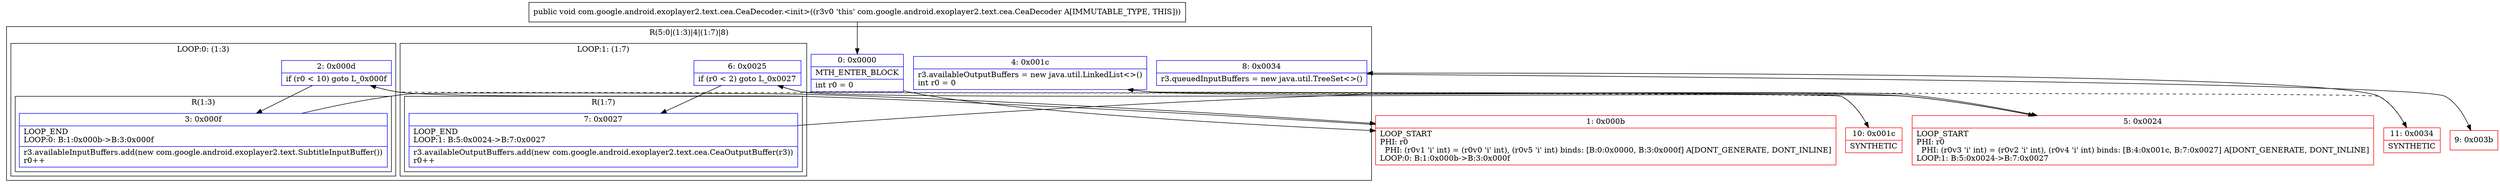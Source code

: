 digraph "CFG forcom.google.android.exoplayer2.text.cea.CeaDecoder.\<init\>()V" {
subgraph cluster_Region_4937351 {
label = "R(5:0|(1:3)|4|(1:7)|8)";
node [shape=record,color=blue];
Node_0 [shape=record,label="{0\:\ 0x0000|MTH_ENTER_BLOCK\l|int r0 = 0\l}"];
subgraph cluster_LoopRegion_438430119 {
label = "LOOP:0: (1:3)";
node [shape=record,color=blue];
Node_2 [shape=record,label="{2\:\ 0x000d|if (r0 \< 10) goto L_0x000f\l}"];
subgraph cluster_Region_1189475930 {
label = "R(1:3)";
node [shape=record,color=blue];
Node_3 [shape=record,label="{3\:\ 0x000f|LOOP_END\lLOOP:0: B:1:0x000b\-\>B:3:0x000f\l|r3.availableInputBuffers.add(new com.google.android.exoplayer2.text.SubtitleInputBuffer())\lr0++\l}"];
}
}
Node_4 [shape=record,label="{4\:\ 0x001c|r3.availableOutputBuffers = new java.util.LinkedList\<\>()\lint r0 = 0\l}"];
subgraph cluster_LoopRegion_926513464 {
label = "LOOP:1: (1:7)";
node [shape=record,color=blue];
Node_6 [shape=record,label="{6\:\ 0x0025|if (r0 \< 2) goto L_0x0027\l}"];
subgraph cluster_Region_1830616630 {
label = "R(1:7)";
node [shape=record,color=blue];
Node_7 [shape=record,label="{7\:\ 0x0027|LOOP_END\lLOOP:1: B:5:0x0024\-\>B:7:0x0027\l|r3.availableOutputBuffers.add(new com.google.android.exoplayer2.text.cea.CeaOutputBuffer(r3))\lr0++\l}"];
}
}
Node_8 [shape=record,label="{8\:\ 0x0034|r3.queuedInputBuffers = new java.util.TreeSet\<\>()\l}"];
}
Node_1 [shape=record,color=red,label="{1\:\ 0x000b|LOOP_START\lPHI: r0 \l  PHI: (r0v1 'i' int) = (r0v0 'i' int), (r0v5 'i' int) binds: [B:0:0x0000, B:3:0x000f] A[DONT_GENERATE, DONT_INLINE]\lLOOP:0: B:1:0x000b\-\>B:3:0x000f\l}"];
Node_5 [shape=record,color=red,label="{5\:\ 0x0024|LOOP_START\lPHI: r0 \l  PHI: (r0v3 'i' int) = (r0v2 'i' int), (r0v4 'i' int) binds: [B:4:0x001c, B:7:0x0027] A[DONT_GENERATE, DONT_INLINE]\lLOOP:1: B:5:0x0024\-\>B:7:0x0027\l}"];
Node_9 [shape=record,color=red,label="{9\:\ 0x003b}"];
Node_10 [shape=record,color=red,label="{10\:\ 0x001c|SYNTHETIC\l}"];
Node_11 [shape=record,color=red,label="{11\:\ 0x0034|SYNTHETIC\l}"];
MethodNode[shape=record,label="{public void com.google.android.exoplayer2.text.cea.CeaDecoder.\<init\>((r3v0 'this' com.google.android.exoplayer2.text.cea.CeaDecoder A[IMMUTABLE_TYPE, THIS])) }"];
MethodNode -> Node_0;
Node_0 -> Node_1;
Node_2 -> Node_3;
Node_2 -> Node_10[style=dashed];
Node_3 -> Node_1;
Node_4 -> Node_5;
Node_6 -> Node_7;
Node_6 -> Node_11[style=dashed];
Node_7 -> Node_5;
Node_8 -> Node_9;
Node_1 -> Node_2;
Node_5 -> Node_6;
Node_10 -> Node_4;
Node_11 -> Node_8;
}

